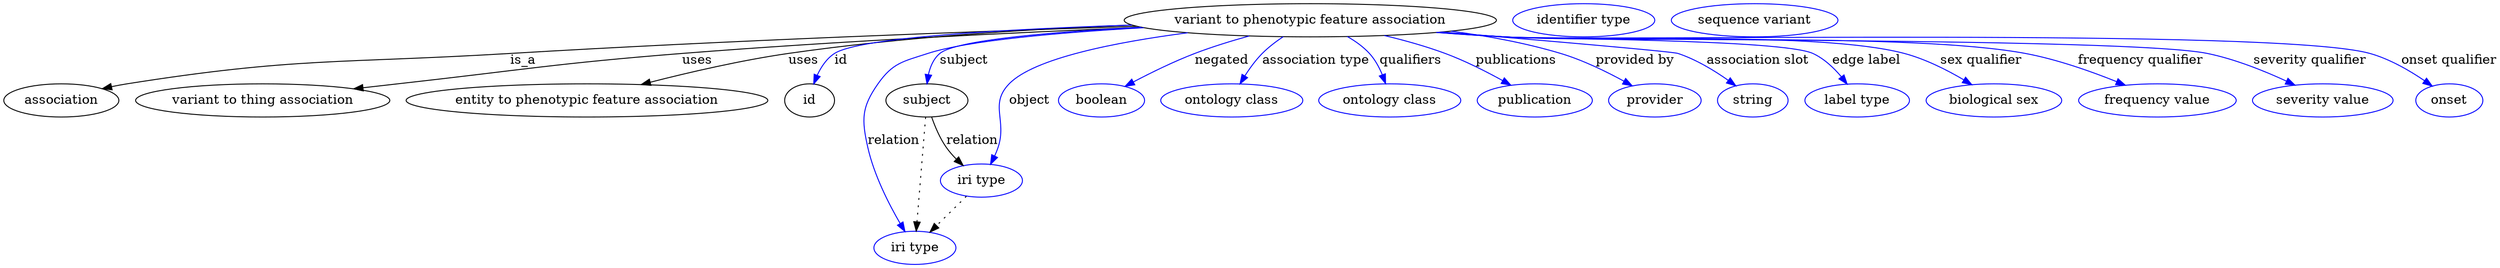 digraph {
	graph [bb="0,0,2193.2,281"];
	node [label="\N"];
	"variant to phenotypic feature association"	 [height=0.5,
		label="variant to phenotypic feature association",
		pos="1155.4,263",
		width=4.2643];
	association	 [height=0.5,
		pos="49.402,177",
		width=1.3723];
	"variant to phenotypic feature association" -> association	 [label=is_a,
		lp="452.68,220",
		pos="e,85.305,189.4 1008.9,257.56 864.33,251.74 637.2,241.36 440.85,227 292.37,216.14 253.36,224.33 107.4,195 103.33,194.18 99.141,193.19 \
94.964,192.1"];
	"variant to thing association"	 [height=0.5,
		pos="222.4,177",
		width=2.9346];
	"variant to phenotypic feature association" -> "variant to thing association"	 [label=uses,
		lp="601.46,220",
		pos="e,299.37,189.36 1012.4,256.4 897.83,250.51 733.04,240.69 589.29,227 476.95,216.3 449.14,210.84 337.4,195 328.36,193.72 318.94,192.33 \
309.54,190.91"];
	"entity to phenotypic feature association"	 [height=0.5,
		pos="495.4,177",
		width=4.1417];
	"variant to phenotypic feature association" -> "entity to phenotypic feature association"	 [label=uses,
		lp="690.46,220",
		pos="e,546.83,193.9 1016,255.44 898.84,248.55 740.86,237.81 678.29,227 637.08,219.88 591.73,207.51 556.49,196.86"];
	id	 [height=0.5,
		pos="689.4,177",
		width=0.75];
	"variant to phenotypic feature association" -> id	 [color=blue,
		label=id,
		lp="725.85,220",
		pos="e,695.33,194.87 1009,257.48 892.12,251.99 743.95,242.17 719.51,227 710.91,221.66 704.44,212.88 699.74,204.15",
		style=solid];
	subject	 [height=0.5,
		pos="807.4,177",
		width=0.97656];
	"variant to phenotypic feature association" -> subject	 [color=blue,
		label=subject,
		lp="845.23,220",
		pos="e,808.9,195.02 1018,254.92 934.17,248.8 840.24,239.35 824.75,227 817.9,221.55 813.75,213.23 811.23,204.93",
		style=solid];
	relation	 [color=blue,
		height=0.5,
		label="iri type",
		pos="794.4,18",
		width=0.9834];
	"variant to phenotypic feature association" -> relation	 [color=blue,
		label=relation,
		lp="773.78,134",
		pos="e,784.17,35.266 1016.8,255.24 938.29,249.53 848.54,240.39 811.4,227 787.28,218.3 776.68,216.93 763.4,195 734.7,147.6 760.75,80.763 \
779.39,44.283",
		style=solid];
	object	 [color=blue,
		height=0.5,
		label="iri type",
		pos="857.4,91",
		width=0.9834];
	"variant to phenotypic feature association" -> object	 [color=blue,
		label=object,
		lp="904.51,177",
		pos="e,864.89,108.77 1057.8,249.11 991.26,237.68 911.11,219.4 887.19,195 865.48,172.84 880.56,156.64 871.4,127 870.53,124.18 869.54,121.26 \
868.51,118.36",
		style=solid];
	negated	 [color=blue,
		height=0.5,
		label=boolean,
		pos="968.4,177",
		width=1.0584];
	"variant to phenotypic feature association" -> negated	 [color=blue,
		label=negated,
		lp="1080.2,220",
		pos="e,991.8,191.4 1104.7,245.98 1089.4,240.41 1072.8,233.87 1057.9,227 1038.4,218.02 1017.4,206.4 1000.6,196.62",
		style=solid];
	"association type"	 [color=blue,
		height=0.5,
		label="ontology class",
		pos="1085.4,177",
		width=1.6931];
	"variant to phenotypic feature association" -> "association type"	 [color=blue,
		label="association type",
		lp="1159.3,220",
		pos="e,1093.7,195.07 1131.5,244.89 1125.2,239.52 1118.8,233.37 1113.6,227 1107.9,220.1 1102.8,211.9 1098.5,204.17",
		style=solid];
	qualifiers	 [color=blue,
		height=0.5,
		label="ontology class",
		pos="1225.4,177",
		width=1.6931];
	"variant to phenotypic feature association" -> qualifiers	 [color=blue,
		label=qualifiers,
		lp="1238.5,220",
		pos="e,1219.9,195.35 1184.2,245.18 1191.1,239.94 1198,233.77 1203.4,227 1208.6,220.42 1212.9,212.4 1216.2,204.74",
		style=solid];
	publications	 [color=blue,
		height=0.5,
		label=publication,
		pos="1354.4,177",
		width=1.3859];
	"variant to phenotypic feature association" -> publications	 [color=blue,
		label=publications,
		lp="1329.6,220",
		pos="e,1330.3,192.92 1215.8,246.42 1233.1,240.97 1251.7,234.39 1268.4,227 1286.6,218.92 1305.9,207.97 1321.5,198.38",
		style=solid];
	"provided by"	 [color=blue,
		height=0.5,
		label=provider,
		pos="1462.4,177",
		width=1.1129];
	"variant to phenotypic feature association" -> "provided by"	 [color=blue,
		label="provided by",
		lp="1434,220",
		pos="e,1439.1,191.93 1267.6,250.72 1300.3,245.33 1335.8,237.71 1367.4,227 1389.4,219.57 1412.4,207.57 1430.3,197.18",
		style=solid];
	"association slot"	 [color=blue,
		height=0.5,
		label=string,
		pos="1550.4,177",
		width=0.8403];
	"variant to phenotypic feature association" -> "association slot"	 [color=blue,
		label="association slot",
		lp="1542.4,220",
		pos="e,1532.5,191.69 1266.9,250.58 1356.9,240.52 1468.9,227.88 1471.4,227 1490.5,220.28 1509.7,208.26 1524.4,197.69",
		style=solid];
	"edge label"	 [color=blue,
		height=0.5,
		label="label type",
		pos="1643.4,177",
		width=1.2425];
	"variant to phenotypic feature association" -> "edge label"	 [color=blue,
		label="edge label",
		lp="1640,220",
		pos="e,1629.9,194.63 1264.5,250.29 1282.5,248.38 1301,246.54 1318.4,245 1378.5,239.69 1534,250.87 1589.4,227 1602.2,221.5 1613.9,211.63 \
1623.1,202.11",
		style=solid];
	"sex qualifier"	 [color=blue,
		height=0.5,
		label="biological sex",
		pos="1765.4,177",
		width=1.652];
	"variant to phenotypic feature association" -> "sex qualifier"	 [color=blue,
		label="sex qualifier",
		lp="1741.8,220",
		pos="e,1741.4,193.75 1263.6,250.14 1281.9,248.23 1300.7,246.43 1318.4,245 1396.9,238.67 1596.5,248.17 1672.4,227 1693.8,221.04 1715.7,\
209.56 1732.9,199.1",
		style=solid];
	"frequency qualifier"	 [color=blue,
		height=0.5,
		label="frequency value",
		pos="1909.4,177",
		width=1.8561];
	"variant to phenotypic feature association" -> "frequency qualifier"	 [color=blue,
		label="frequency qualifier",
		lp="1881.5,220",
		pos="e,1877.4,192.82 1262.7,250.05 1281.3,248.13 1300.4,246.34 1318.4,245 1420.9,237.36 1679.8,247.85 1780.4,227 1810.9,220.69 1843.5,\
207.97 1868.3,196.95",
		style=solid];
	"severity qualifier"	 [color=blue,
		height=0.5,
		label="severity value",
		pos="2053.4,177",
		width=1.6517];
	"variant to phenotypic feature association" -> "severity qualifier"	 [color=blue,
		label="severity qualifier",
		lp="2028.6,220",
		pos="e,2025.1,192.93 1261.8,249.99 1280.6,248.05 1300.1,246.28 1318.4,245 1455.9,235.43 1803.9,257.02 1938.4,227 1965.5,220.94 1994.2,\
208.48 2016.2,197.51",
		style=solid];
	"onset qualifier"	 [color=blue,
		height=0.5,
		label=onset,
		pos="2164.4,177",
		width=0.79928];
	"variant to phenotypic feature association" -> "onset qualifier"	 [color=blue,
		label="onset qualifier",
		lp="2151.3,220",
		pos="e,2146.4,191.28 1261.4,249.96 1280.3,248 1299.9,246.24 1318.4,245 1402.8,239.35 1998.1,250.19 2079.4,227 2100.7,220.94 2122.1,208.28 \
2138.1,197.21",
		style=solid];
	association_id	 [color=blue,
		height=0.5,
		label="identifier type",
		pos="1386.4,263",
		width=1.652];
	subject -> relation	 [pos="e,795.88,36.027 805.91,158.76 803.66,131.21 799.37,78.735 796.71,46.223",
		style=dotted];
	subject -> object	 [label=relation,
		lp="850.78,134",
		pos="e,842.65,107.52 813.74,158.84 817.48,149.09 822.65,137.04 828.64,127 830.96,123.11 833.67,119.18 836.47,115.41"];
	"variant to phenotypic feature association_subject"	 [color=blue,
		height=0.5,
		label="sequence variant",
		pos="1533.4,263",
		width=1.9244];
	object -> relation	 [pos="e,808.64,34.499 843.11,74.435 834.89,64.915 824.42,52.785 815.3,42.212",
		style=dotted];
}
